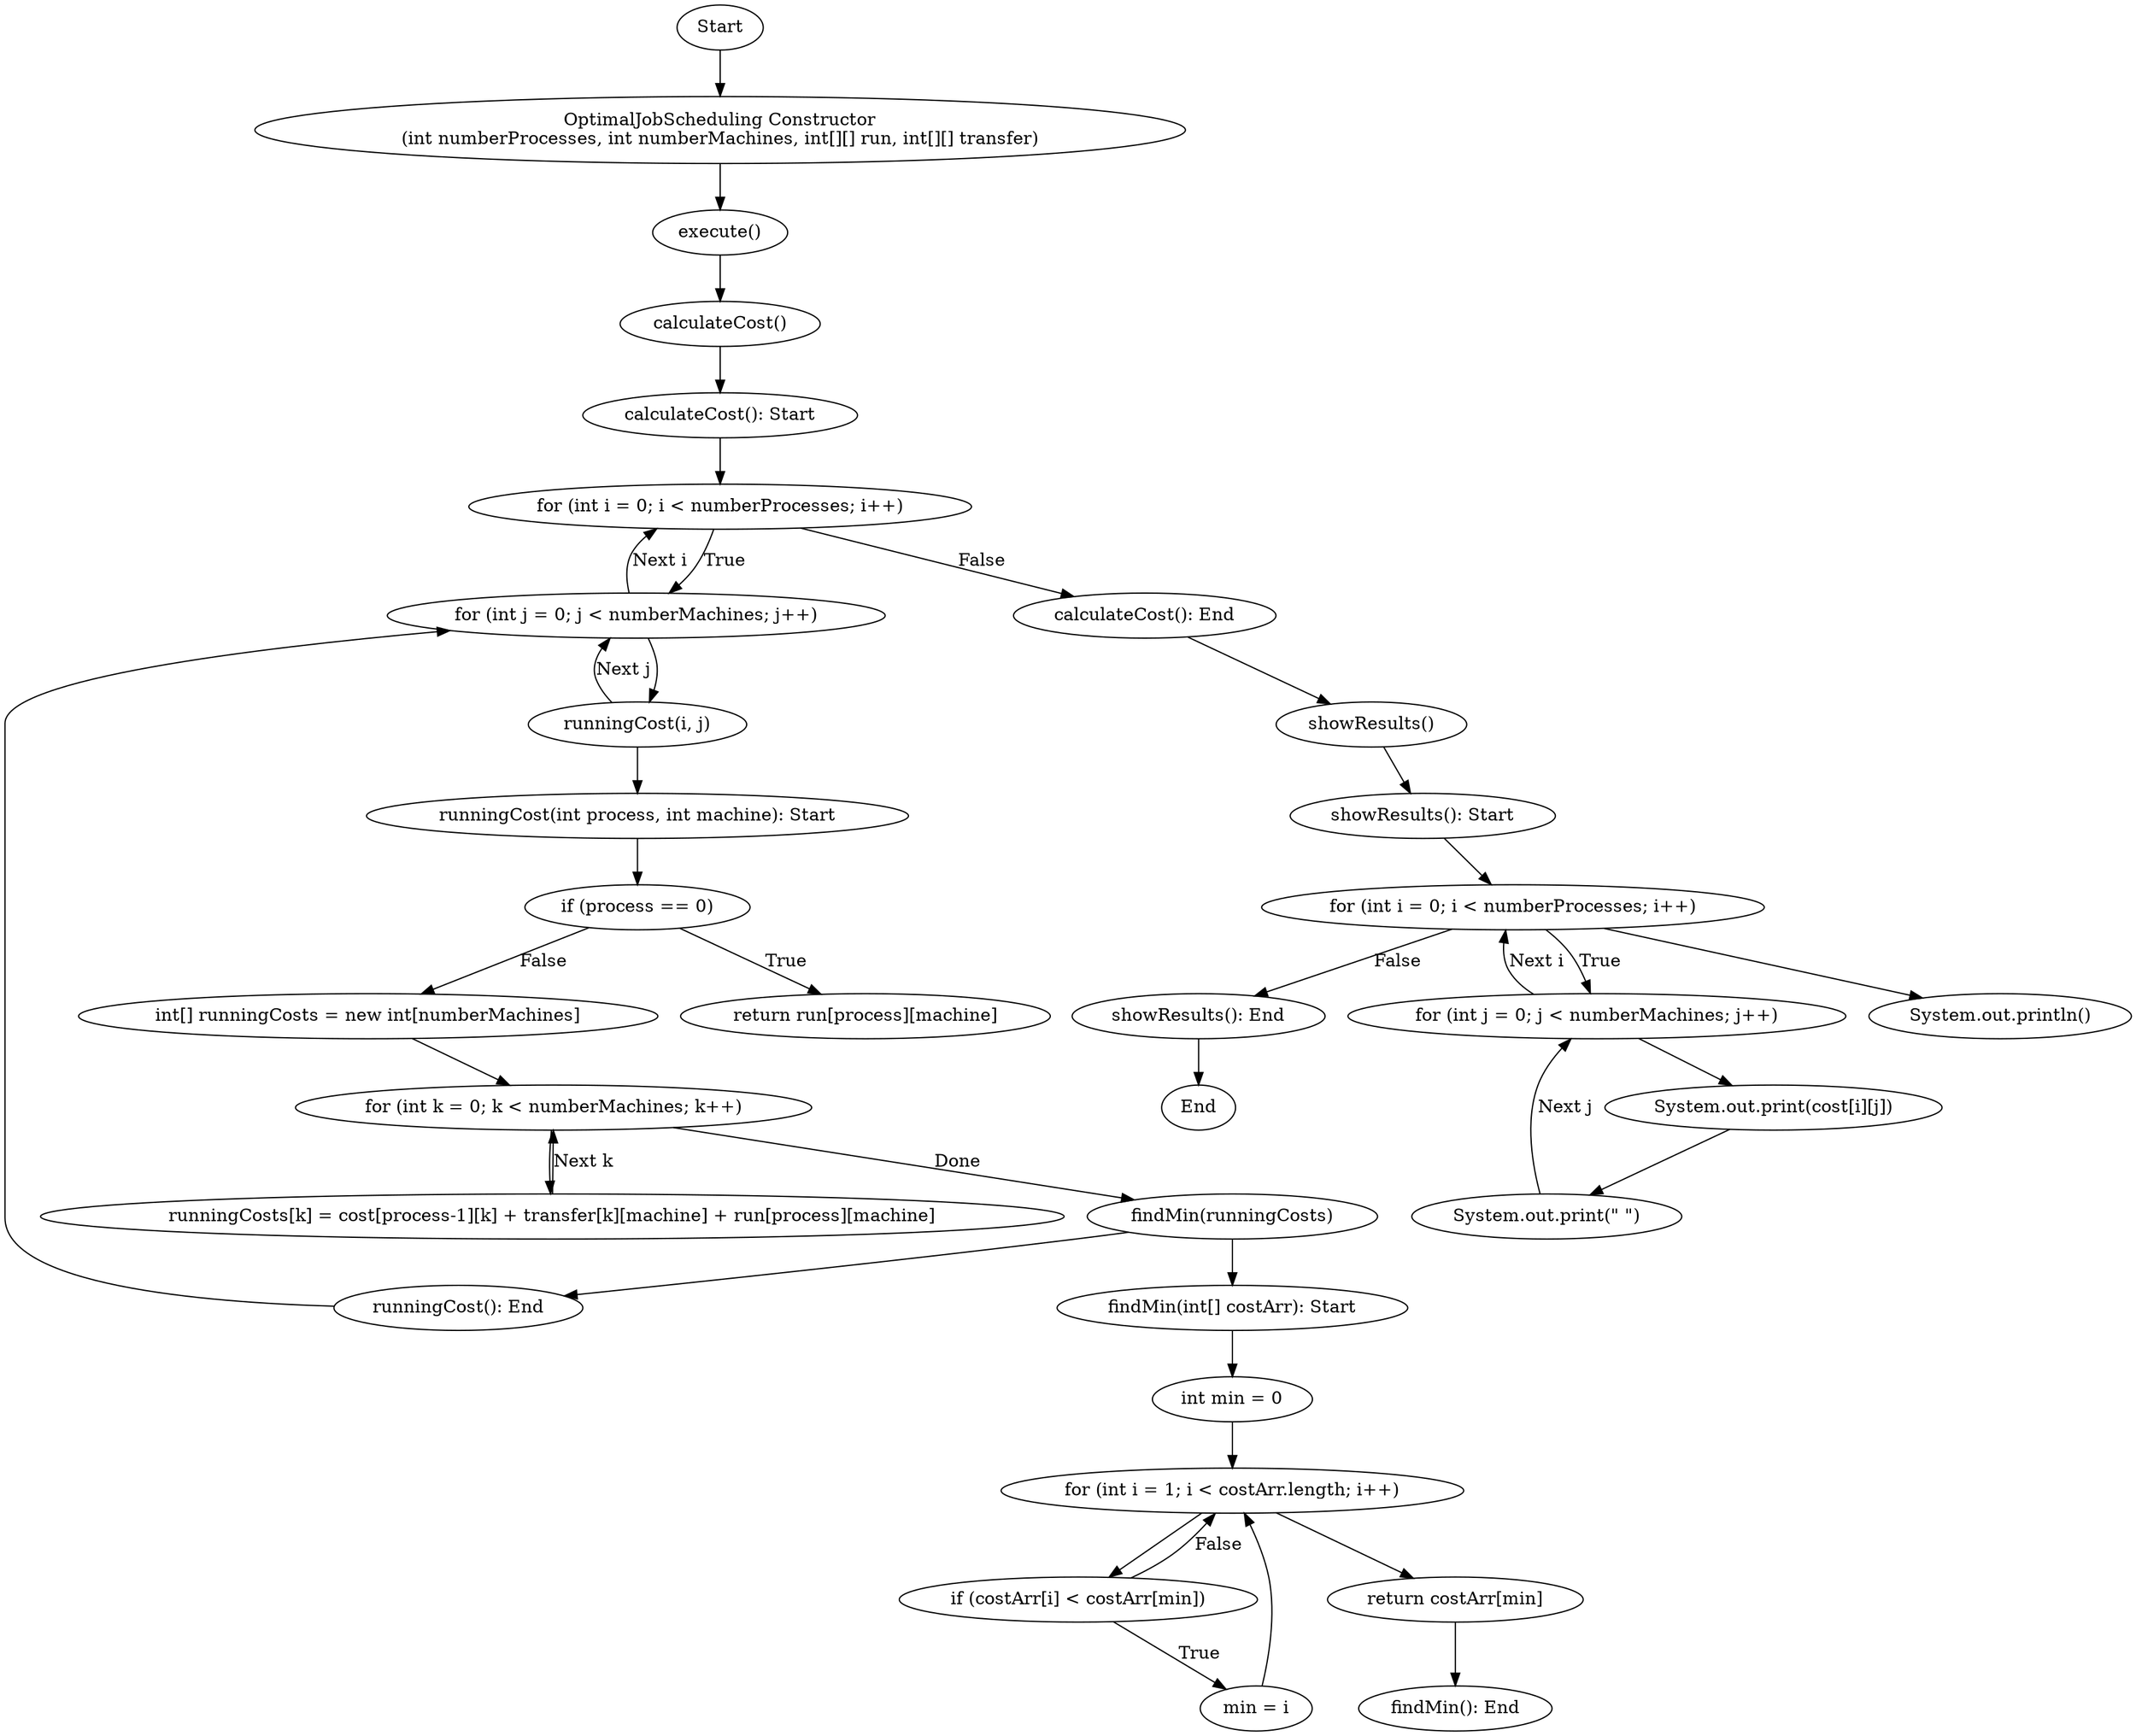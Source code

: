 digraph G {
    // Start node
    start [label="Start", shape=ellipse];

    // Constructor Node
    constructor [label="OptimalJobScheduling Constructor\n(int numberProcesses, int numberMachines, int[][] run, int[][] transfer)"];
    
    // execute method node
    execute [label="execute()"];
    calculateCost [label="calculateCost()"];
    showResults [label="showResults()"];

    // calculateCost method nodes
    calcStart [label="calculateCost(): Start"];
    calcOuterLoop [label="for (int i = 0; i < numberProcesses; i++)"];
    calcInnerLoop [label="for (int j = 0; j < numberMachines; j++)"];
    runningCost [label="runningCost(i, j)"];
    calcEnd [label="calculateCost(): End"];

    // runningCost method nodes
    runStart [label="runningCost(int process, int machine): Start"];
    firstProcessCheck [label="if (process == 0)"];
    returnRun [label="return run[process][machine]"];
    runningCostsArray [label="int[] runningCosts = new int[numberMachines]"];
    runInnerLoop [label="for (int k = 0; k < numberMachines; k++)"];
    runCostCalc [label="runningCosts[k] = cost[process-1][k] + transfer[k][machine] + run[process][machine]"];
    findMinCall [label="findMin(runningCosts)"];
    runEnd [label="runningCost(): End"];

    // findMin method nodes
    findMinStart [label="findMin(int[] costArr): Start"];
    minInit [label="int min = 0"];
    minLoop [label="for (int i = 1; i < costArr.length; i++)"];
    minCheck [label="if (costArr[i] < costArr[min])"];
    updateMin [label="min = i"];
    returnMin [label="return costArr[min]"];
    findMinEnd [label="findMin(): End"];

    // showResults method nodes
    showResultsStart [label="showResults(): Start"];
    showOuterLoop [label="for (int i = 0; i < numberProcesses; i++)"];
    showInnerLoop [label="for (int j = 0; j < numberMachines; j++)"];
    printCost [label="System.out.print(cost[i][j])"];
    printSpace [label="System.out.print(\" \")"];
    printNewLine [label="System.out.println()"];
    showResultsEnd [label="showResults(): End"];

    // End node
    end [label="End", shape=ellipse];

    // Edges
    start -> constructor;
    constructor -> execute;
    execute -> calculateCost;
    calculateCost -> calcStart;
    calcStart -> calcOuterLoop;
    calcOuterLoop -> calcInnerLoop [label="True"];
    calcInnerLoop -> runningCost;
    runningCost -> calcInnerLoop [label="Next j"];
    calcInnerLoop -> calcOuterLoop [label="Next i"];
    calcOuterLoop -> calcEnd [label="False"];
    calcEnd -> showResults;
    showResults -> showResultsStart;
    showResultsStart -> showOuterLoop;
    showOuterLoop -> showInnerLoop [label="True"];
    showInnerLoop -> printCost;
    printCost -> printSpace;
    printSpace -> showInnerLoop [label="Next j"];
    showInnerLoop -> showOuterLoop [label="Next i"];
    showOuterLoop -> printNewLine;
    showOuterLoop -> showResultsEnd [label="False"];
    showResultsEnd -> end;

    // runningCost method flow
    runningCost -> runStart;
    runStart -> firstProcessCheck;
    firstProcessCheck -> returnRun [label="True"];
    firstProcessCheck -> runningCostsArray [label="False"];
    runningCostsArray -> runInnerLoop;
    runInnerLoop -> runCostCalc;
    runCostCalc -> runInnerLoop [label="Next k"];
    runInnerLoop -> findMinCall [label="Done"];
    findMinCall -> runEnd;
    runEnd -> calcInnerLoop;

    // findMin method flow
    findMinCall -> findMinStart;
    findMinStart -> minInit;
    minInit -> minLoop;
    minLoop -> minCheck;
    minCheck -> updateMin [label="True"];
    minCheck -> minLoop [label="False"];
    updateMin -> minLoop;
    minLoop -> returnMin;
    returnMin -> findMinEnd;
}
